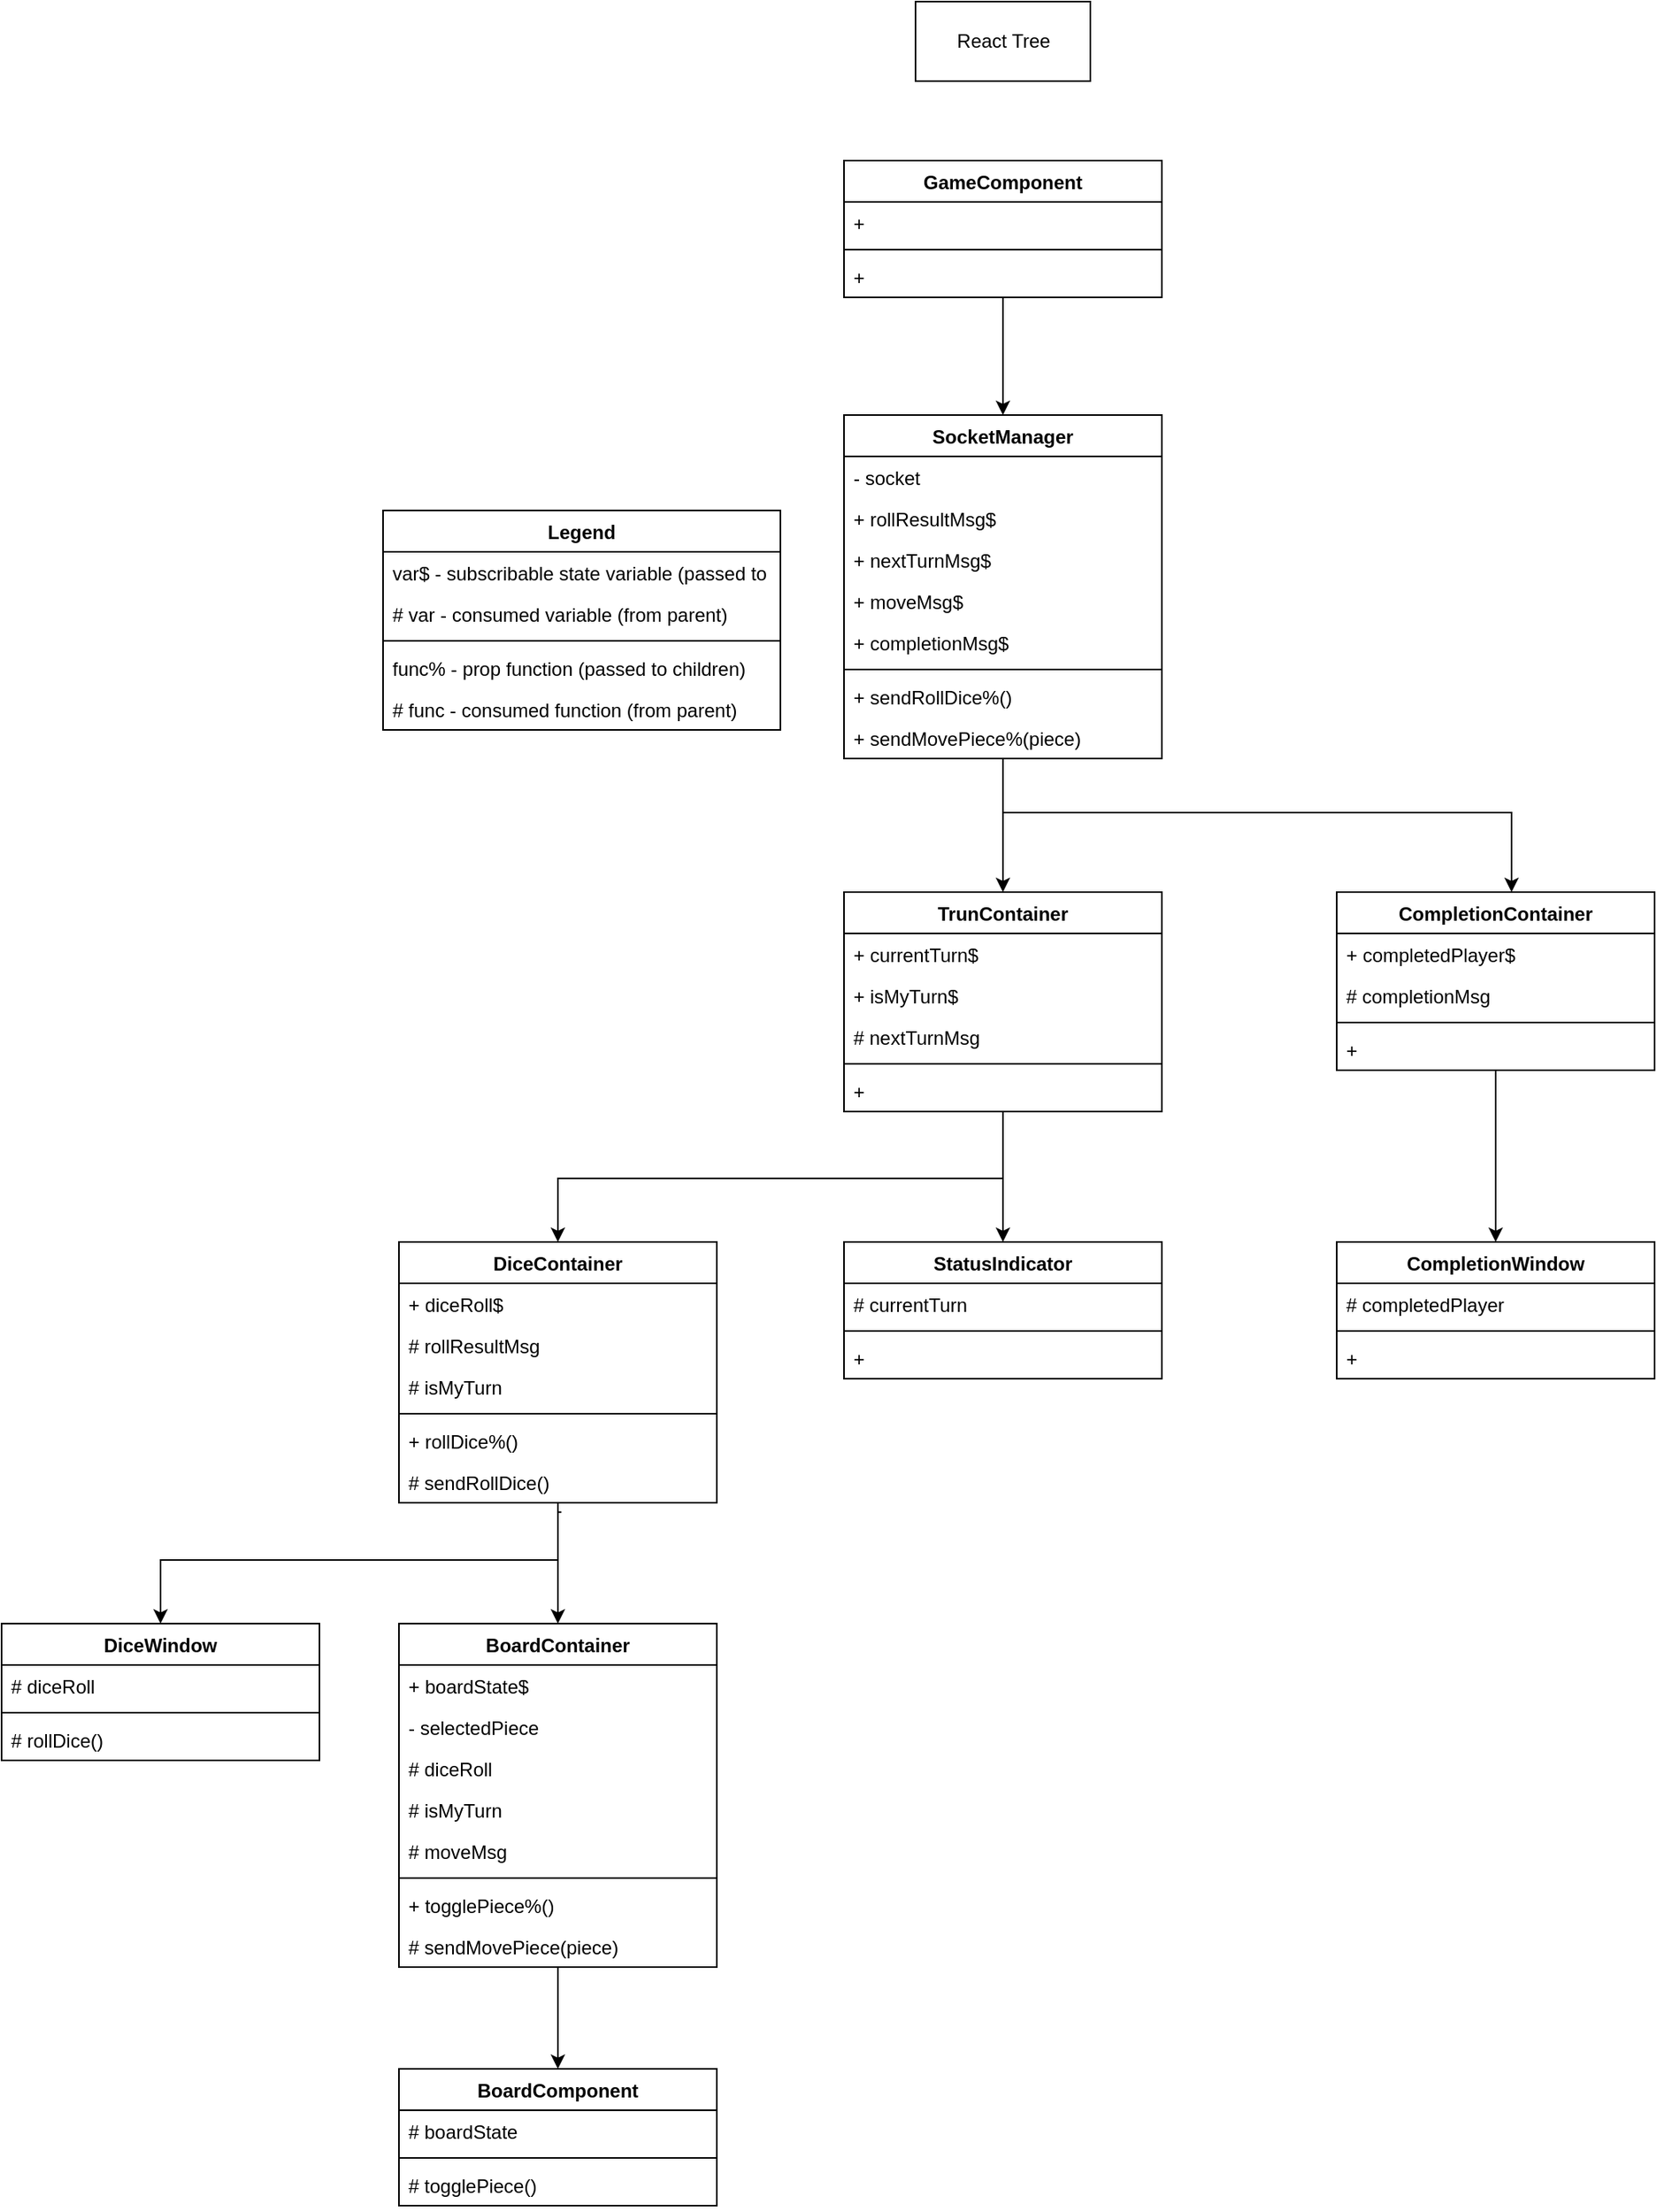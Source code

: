 <mxfile version="13.10.1" type="google"><diagram id="otmhKe-pUzpE846G0X8z" name="Page-1"><mxGraphModel dx="1127" dy="2028" grid="1" gridSize="10" guides="1" tooltips="1" connect="1" arrows="1" fold="1" page="1" pageScale="1" pageWidth="850" pageHeight="1100" math="0" shadow="0"><root><mxCell id="0"/><mxCell id="1" parent="0"/><mxCell id="4xNpJl428e2-B7W9zzdb-82" style="edgeStyle=orthogonalEdgeStyle;rounded=0;orthogonalLoop=1;jettySize=auto;html=1;" parent="1" source="4xNpJl428e2-B7W9zzdb-1" target="4xNpJl428e2-B7W9zzdb-9" edge="1"><mxGeometry relative="1" as="geometry"/></mxCell><mxCell id="4xNpJl428e2-B7W9zzdb-1" value="GameComponent" style="swimlane;fontStyle=1;align=center;verticalAlign=top;childLayout=stackLayout;horizontal=1;startSize=26;horizontalStack=0;resizeParent=1;resizeParentMax=0;resizeLast=0;collapsible=1;marginBottom=0;" parent="1" vertex="1"><mxGeometry x="1720" y="-320" width="200" height="86" as="geometry"/></mxCell><mxCell id="4xNpJl428e2-B7W9zzdb-2" value="+" style="text;strokeColor=none;fillColor=none;align=left;verticalAlign=top;spacingLeft=4;spacingRight=4;overflow=hidden;rotatable=0;points=[[0,0.5],[1,0.5]];portConstraint=eastwest;" parent="4xNpJl428e2-B7W9zzdb-1" vertex="1"><mxGeometry y="26" width="200" height="26" as="geometry"/></mxCell><mxCell id="4xNpJl428e2-B7W9zzdb-3" value="" style="line;strokeWidth=1;fillColor=none;align=left;verticalAlign=middle;spacingTop=-1;spacingLeft=3;spacingRight=3;rotatable=0;labelPosition=right;points=[];portConstraint=eastwest;" parent="4xNpJl428e2-B7W9zzdb-1" vertex="1"><mxGeometry y="52" width="200" height="8" as="geometry"/></mxCell><mxCell id="4xNpJl428e2-B7W9zzdb-4" value="+" style="text;strokeColor=none;fillColor=none;align=left;verticalAlign=top;spacingLeft=4;spacingRight=4;overflow=hidden;rotatable=0;points=[[0,0.5],[1,0.5]];portConstraint=eastwest;" parent="4xNpJl428e2-B7W9zzdb-1" vertex="1"><mxGeometry y="60" width="200" height="26" as="geometry"/></mxCell><mxCell id="4xNpJl428e2-B7W9zzdb-8" value="React Tree" style="html=1;" parent="1" vertex="1"><mxGeometry x="1765" y="-420" width="110" height="50" as="geometry"/></mxCell><mxCell id="4xNpJl428e2-B7W9zzdb-79" style="edgeStyle=orthogonalEdgeStyle;rounded=0;orthogonalLoop=1;jettySize=auto;html=1;entryX=0.5;entryY=0;entryDx=0;entryDy=0;" parent="1" source="4xNpJl428e2-B7W9zzdb-9" target="4xNpJl428e2-B7W9zzdb-68" edge="1"><mxGeometry relative="1" as="geometry"/></mxCell><mxCell id="4xNpJl428e2-B7W9zzdb-80" style="edgeStyle=orthogonalEdgeStyle;rounded=0;orthogonalLoop=1;jettySize=auto;html=1;" parent="1" source="4xNpJl428e2-B7W9zzdb-9" target="4xNpJl428e2-B7W9zzdb-45" edge="1"><mxGeometry relative="1" as="geometry"><Array as="points"><mxPoint x="1820" y="90"/><mxPoint x="2140" y="90"/></Array></mxGeometry></mxCell><mxCell id="4xNpJl428e2-B7W9zzdb-9" value="SocketManager" style="swimlane;fontStyle=1;align=center;verticalAlign=top;childLayout=stackLayout;horizontal=1;startSize=26;horizontalStack=0;resizeParent=1;resizeParentMax=0;resizeLast=0;collapsible=1;marginBottom=0;" parent="1" vertex="1"><mxGeometry x="1720" y="-160" width="200" height="216" as="geometry"/></mxCell><mxCell id="4xNpJl428e2-B7W9zzdb-10" value="- socket" style="text;strokeColor=none;fillColor=none;align=left;verticalAlign=top;spacingLeft=4;spacingRight=4;overflow=hidden;rotatable=0;points=[[0,0.5],[1,0.5]];portConstraint=eastwest;" parent="4xNpJl428e2-B7W9zzdb-9" vertex="1"><mxGeometry y="26" width="200" height="26" as="geometry"/></mxCell><mxCell id="4xNpJl428e2-B7W9zzdb-49" value="+ rollResultMsg$" style="text;strokeColor=none;fillColor=none;align=left;verticalAlign=top;spacingLeft=4;spacingRight=4;overflow=hidden;rotatable=0;points=[[0,0.5],[1,0.5]];portConstraint=eastwest;" parent="4xNpJl428e2-B7W9zzdb-9" vertex="1"><mxGeometry y="52" width="200" height="26" as="geometry"/></mxCell><mxCell id="4xNpJl428e2-B7W9zzdb-50" value="+ nextTurnMsg$" style="text;strokeColor=none;fillColor=none;align=left;verticalAlign=top;spacingLeft=4;spacingRight=4;overflow=hidden;rotatable=0;points=[[0,0.5],[1,0.5]];portConstraint=eastwest;" parent="4xNpJl428e2-B7W9zzdb-9" vertex="1"><mxGeometry y="78" width="200" height="26" as="geometry"/></mxCell><mxCell id="4xNpJl428e2-B7W9zzdb-51" value="+ moveMsg$" style="text;strokeColor=none;fillColor=none;align=left;verticalAlign=top;spacingLeft=4;spacingRight=4;overflow=hidden;rotatable=0;points=[[0,0.5],[1,0.5]];portConstraint=eastwest;" parent="4xNpJl428e2-B7W9zzdb-9" vertex="1"><mxGeometry y="104" width="200" height="26" as="geometry"/></mxCell><mxCell id="4xNpJl428e2-B7W9zzdb-52" value="+ completionMsg$" style="text;strokeColor=none;fillColor=none;align=left;verticalAlign=top;spacingLeft=4;spacingRight=4;overflow=hidden;rotatable=0;points=[[0,0.5],[1,0.5]];portConstraint=eastwest;" parent="4xNpJl428e2-B7W9zzdb-9" vertex="1"><mxGeometry y="130" width="200" height="26" as="geometry"/></mxCell><mxCell id="4xNpJl428e2-B7W9zzdb-11" value="" style="line;strokeWidth=1;fillColor=none;align=left;verticalAlign=middle;spacingTop=-1;spacingLeft=3;spacingRight=3;rotatable=0;labelPosition=right;points=[];portConstraint=eastwest;" parent="4xNpJl428e2-B7W9zzdb-9" vertex="1"><mxGeometry y="156" width="200" height="8" as="geometry"/></mxCell><mxCell id="4xNpJl428e2-B7W9zzdb-12" value="+ sendRollDice%()" style="text;strokeColor=none;fillColor=none;align=left;verticalAlign=top;spacingLeft=4;spacingRight=4;overflow=hidden;rotatable=0;points=[[0,0.5],[1,0.5]];portConstraint=eastwest;" parent="4xNpJl428e2-B7W9zzdb-9" vertex="1"><mxGeometry y="164" width="200" height="26" as="geometry"/></mxCell><mxCell id="4xNpJl428e2-B7W9zzdb-53" value="+ sendMovePiece%(piece)" style="text;strokeColor=none;fillColor=none;align=left;verticalAlign=top;spacingLeft=4;spacingRight=4;overflow=hidden;rotatable=0;points=[[0,0.5],[1,0.5]];portConstraint=eastwest;" parent="4xNpJl428e2-B7W9zzdb-9" vertex="1"><mxGeometry y="190" width="200" height="26" as="geometry"/></mxCell><mxCell id="4xNpJl428e2-B7W9zzdb-34" style="edgeStyle=orthogonalEdgeStyle;rounded=0;orthogonalLoop=1;jettySize=auto;html=1;" parent="1" source="4xNpJl428e2-B7W9zzdb-13" target="4xNpJl428e2-B7W9zzdb-28" edge="1"><mxGeometry relative="1" as="geometry"/></mxCell><mxCell id="4xNpJl428e2-B7W9zzdb-13" value="BoardContainer" style="swimlane;fontStyle=1;align=center;verticalAlign=top;childLayout=stackLayout;horizontal=1;startSize=26;horizontalStack=0;resizeParent=1;resizeParentMax=0;resizeLast=0;collapsible=1;marginBottom=0;" parent="1" vertex="1"><mxGeometry x="1440" y="600" width="200" height="216" as="geometry"/></mxCell><mxCell id="4xNpJl428e2-B7W9zzdb-14" value="+ boardState$&#10;" style="text;strokeColor=none;fillColor=none;align=left;verticalAlign=top;spacingLeft=4;spacingRight=4;overflow=hidden;rotatable=0;points=[[0,0.5],[1,0.5]];portConstraint=eastwest;" parent="4xNpJl428e2-B7W9zzdb-13" vertex="1"><mxGeometry y="26" width="200" height="26" as="geometry"/></mxCell><mxCell id="4xNpJl428e2-B7W9zzdb-65" value="- selectedPiece" style="text;strokeColor=none;fillColor=none;align=left;verticalAlign=top;spacingLeft=4;spacingRight=4;overflow=hidden;rotatable=0;points=[[0,0.5],[1,0.5]];portConstraint=eastwest;" parent="4xNpJl428e2-B7W9zzdb-13" vertex="1"><mxGeometry y="52" width="200" height="26" as="geometry"/></mxCell><mxCell id="4xNpJl428e2-B7W9zzdb-26" value="# diceRoll" style="text;strokeColor=none;fillColor=none;align=left;verticalAlign=top;spacingLeft=4;spacingRight=4;overflow=hidden;rotatable=0;points=[[0,0.5],[1,0.5]];portConstraint=eastwest;" parent="4xNpJl428e2-B7W9zzdb-13" vertex="1"><mxGeometry y="78" width="200" height="26" as="geometry"/></mxCell><mxCell id="4xNpJl428e2-B7W9zzdb-66" value="# isMyTurn" style="text;strokeColor=none;fillColor=none;align=left;verticalAlign=top;spacingLeft=4;spacingRight=4;overflow=hidden;rotatable=0;points=[[0,0.5],[1,0.5]];portConstraint=eastwest;" parent="4xNpJl428e2-B7W9zzdb-13" vertex="1"><mxGeometry y="104" width="200" height="26" as="geometry"/></mxCell><mxCell id="4xNpJl428e2-B7W9zzdb-77" value="# moveMsg" style="text;strokeColor=none;fillColor=none;align=left;verticalAlign=top;spacingLeft=4;spacingRight=4;overflow=hidden;rotatable=0;points=[[0,0.5],[1,0.5]];portConstraint=eastwest;" parent="4xNpJl428e2-B7W9zzdb-13" vertex="1"><mxGeometry y="130" width="200" height="26" as="geometry"/></mxCell><mxCell id="4xNpJl428e2-B7W9zzdb-15" value="" style="line;strokeWidth=1;fillColor=none;align=left;verticalAlign=middle;spacingTop=-1;spacingLeft=3;spacingRight=3;rotatable=0;labelPosition=right;points=[];portConstraint=eastwest;" parent="4xNpJl428e2-B7W9zzdb-13" vertex="1"><mxGeometry y="156" width="200" height="8" as="geometry"/></mxCell><mxCell id="4xNpJl428e2-B7W9zzdb-16" value="+ togglePiece%()" style="text;strokeColor=none;fillColor=none;align=left;verticalAlign=top;spacingLeft=4;spacingRight=4;overflow=hidden;rotatable=0;points=[[0,0.5],[1,0.5]];portConstraint=eastwest;" parent="4xNpJl428e2-B7W9zzdb-13" vertex="1"><mxGeometry y="164" width="200" height="26" as="geometry"/></mxCell><mxCell id="4xNpJl428e2-B7W9zzdb-64" value="# sendMovePiece(piece)" style="text;strokeColor=none;fillColor=none;align=left;verticalAlign=top;spacingLeft=4;spacingRight=4;overflow=hidden;rotatable=0;points=[[0,0.5],[1,0.5]];portConstraint=eastwest;" parent="4xNpJl428e2-B7W9zzdb-13" vertex="1"><mxGeometry y="190" width="200" height="26" as="geometry"/></mxCell><mxCell id="4xNpJl428e2-B7W9zzdb-21" style="edgeStyle=orthogonalEdgeStyle;rounded=0;orthogonalLoop=1;jettySize=auto;html=1;entryX=0.5;entryY=0;entryDx=0;entryDy=0;exitX=0.511;exitY=1.226;exitDx=0;exitDy=0;exitPerimeter=0;" parent="1" source="4xNpJl428e2-B7W9zzdb-56" target="4xNpJl428e2-B7W9zzdb-13" edge="1"><mxGeometry relative="1" as="geometry"><Array as="points"><mxPoint x="1540" y="530"/></Array></mxGeometry></mxCell><mxCell id="4xNpJl428e2-B7W9zzdb-35" style="edgeStyle=orthogonalEdgeStyle;rounded=0;orthogonalLoop=1;jettySize=auto;html=1;" parent="1" source="4xNpJl428e2-B7W9zzdb-17" target="4xNpJl428e2-B7W9zzdb-22" edge="1"><mxGeometry relative="1" as="geometry"><Array as="points"><mxPoint x="1540" y="560"/><mxPoint x="1290" y="560"/></Array></mxGeometry></mxCell><mxCell id="4xNpJl428e2-B7W9zzdb-17" value="DiceContainer" style="swimlane;fontStyle=1;align=center;verticalAlign=top;childLayout=stackLayout;horizontal=1;startSize=26;horizontalStack=0;resizeParent=1;resizeParentMax=0;resizeLast=0;collapsible=1;marginBottom=0;" parent="1" vertex="1"><mxGeometry x="1440" y="360" width="200" height="164" as="geometry"/></mxCell><mxCell id="4xNpJl428e2-B7W9zzdb-18" value="+ diceRoll$" style="text;strokeColor=none;fillColor=none;align=left;verticalAlign=top;spacingLeft=4;spacingRight=4;overflow=hidden;rotatable=0;points=[[0,0.5],[1,0.5]];portConstraint=eastwest;" parent="4xNpJl428e2-B7W9zzdb-17" vertex="1"><mxGeometry y="26" width="200" height="26" as="geometry"/></mxCell><mxCell id="4xNpJl428e2-B7W9zzdb-54" value="# rollResultMsg" style="text;strokeColor=none;fillColor=none;align=left;verticalAlign=top;spacingLeft=4;spacingRight=4;overflow=hidden;rotatable=0;points=[[0,0.5],[1,0.5]];portConstraint=eastwest;" parent="4xNpJl428e2-B7W9zzdb-17" vertex="1"><mxGeometry y="52" width="200" height="26" as="geometry"/></mxCell><mxCell id="4xNpJl428e2-B7W9zzdb-74" value="# isMyTurn" style="text;strokeColor=none;fillColor=none;align=left;verticalAlign=top;spacingLeft=4;spacingRight=4;overflow=hidden;rotatable=0;points=[[0,0.5],[1,0.5]];portConstraint=eastwest;" parent="4xNpJl428e2-B7W9zzdb-17" vertex="1"><mxGeometry y="78" width="200" height="26" as="geometry"/></mxCell><mxCell id="4xNpJl428e2-B7W9zzdb-19" value="" style="line;strokeWidth=1;fillColor=none;align=left;verticalAlign=middle;spacingTop=-1;spacingLeft=3;spacingRight=3;rotatable=0;labelPosition=right;points=[];portConstraint=eastwest;" parent="4xNpJl428e2-B7W9zzdb-17" vertex="1"><mxGeometry y="104" width="200" height="8" as="geometry"/></mxCell><mxCell id="4xNpJl428e2-B7W9zzdb-20" value="+ rollDice%()" style="text;strokeColor=none;fillColor=none;align=left;verticalAlign=top;spacingLeft=4;spacingRight=4;overflow=hidden;rotatable=0;points=[[0,0.5],[1,0.5]];portConstraint=eastwest;" parent="4xNpJl428e2-B7W9zzdb-17" vertex="1"><mxGeometry y="112" width="200" height="26" as="geometry"/></mxCell><mxCell id="4xNpJl428e2-B7W9zzdb-56" value="# sendRollDice()" style="text;strokeColor=none;fillColor=none;align=left;verticalAlign=top;spacingLeft=4;spacingRight=4;overflow=hidden;rotatable=0;points=[[0,0.5],[1,0.5]];portConstraint=eastwest;" parent="4xNpJl428e2-B7W9zzdb-17" vertex="1"><mxGeometry y="138" width="200" height="26" as="geometry"/></mxCell><mxCell id="4xNpJl428e2-B7W9zzdb-22" value="DiceWindow" style="swimlane;fontStyle=1;align=center;verticalAlign=top;childLayout=stackLayout;horizontal=1;startSize=26;horizontalStack=0;resizeParent=1;resizeParentMax=0;resizeLast=0;collapsible=1;marginBottom=0;" parent="1" vertex="1"><mxGeometry x="1190" y="600" width="200" height="86" as="geometry"/></mxCell><mxCell id="4xNpJl428e2-B7W9zzdb-23" value="# diceRoll" style="text;strokeColor=none;fillColor=none;align=left;verticalAlign=top;spacingLeft=4;spacingRight=4;overflow=hidden;rotatable=0;points=[[0,0.5],[1,0.5]];portConstraint=eastwest;" parent="4xNpJl428e2-B7W9zzdb-22" vertex="1"><mxGeometry y="26" width="200" height="26" as="geometry"/></mxCell><mxCell id="4xNpJl428e2-B7W9zzdb-24" value="" style="line;strokeWidth=1;fillColor=none;align=left;verticalAlign=middle;spacingTop=-1;spacingLeft=3;spacingRight=3;rotatable=0;labelPosition=right;points=[];portConstraint=eastwest;" parent="4xNpJl428e2-B7W9zzdb-22" vertex="1"><mxGeometry y="52" width="200" height="8" as="geometry"/></mxCell><mxCell id="4xNpJl428e2-B7W9zzdb-25" value="# rollDice()" style="text;strokeColor=none;fillColor=none;align=left;verticalAlign=top;spacingLeft=4;spacingRight=4;overflow=hidden;rotatable=0;points=[[0,0.5],[1,0.5]];portConstraint=eastwest;" parent="4xNpJl428e2-B7W9zzdb-22" vertex="1"><mxGeometry y="60" width="200" height="26" as="geometry"/></mxCell><mxCell id="4xNpJl428e2-B7W9zzdb-28" value="BoardComponent" style="swimlane;fontStyle=1;align=center;verticalAlign=top;childLayout=stackLayout;horizontal=1;startSize=26;horizontalStack=0;resizeParent=1;resizeParentMax=0;resizeLast=0;collapsible=1;marginBottom=0;" parent="1" vertex="1"><mxGeometry x="1440" y="880" width="200" height="86" as="geometry"/></mxCell><mxCell id="4xNpJl428e2-B7W9zzdb-29" value="# boardState&#10;" style="text;strokeColor=none;fillColor=none;align=left;verticalAlign=top;spacingLeft=4;spacingRight=4;overflow=hidden;rotatable=0;points=[[0,0.5],[1,0.5]];portConstraint=eastwest;" parent="4xNpJl428e2-B7W9zzdb-28" vertex="1"><mxGeometry y="26" width="200" height="26" as="geometry"/></mxCell><mxCell id="4xNpJl428e2-B7W9zzdb-31" value="" style="line;strokeWidth=1;fillColor=none;align=left;verticalAlign=middle;spacingTop=-1;spacingLeft=3;spacingRight=3;rotatable=0;labelPosition=right;points=[];portConstraint=eastwest;" parent="4xNpJl428e2-B7W9zzdb-28" vertex="1"><mxGeometry y="52" width="200" height="8" as="geometry"/></mxCell><mxCell id="4xNpJl428e2-B7W9zzdb-32" value="# togglePiece()" style="text;strokeColor=none;fillColor=none;align=left;verticalAlign=top;spacingLeft=4;spacingRight=4;overflow=hidden;rotatable=0;points=[[0,0.5],[1,0.5]];portConstraint=eastwest;" parent="4xNpJl428e2-B7W9zzdb-28" vertex="1"><mxGeometry y="60" width="200" height="26" as="geometry"/></mxCell><mxCell id="4xNpJl428e2-B7W9zzdb-40" value="StatusIndicator" style="swimlane;fontStyle=1;align=center;verticalAlign=top;childLayout=stackLayout;horizontal=1;startSize=26;horizontalStack=0;resizeParent=1;resizeParentMax=0;resizeLast=0;collapsible=1;marginBottom=0;" parent="1" vertex="1"><mxGeometry x="1720" y="360" width="200" height="86" as="geometry"/></mxCell><mxCell id="4xNpJl428e2-B7W9zzdb-41" value="# currentTurn" style="text;strokeColor=none;fillColor=none;align=left;verticalAlign=top;spacingLeft=4;spacingRight=4;overflow=hidden;rotatable=0;points=[[0,0.5],[1,0.5]];portConstraint=eastwest;" parent="4xNpJl428e2-B7W9zzdb-40" vertex="1"><mxGeometry y="26" width="200" height="26" as="geometry"/></mxCell><mxCell id="4xNpJl428e2-B7W9zzdb-42" value="" style="line;strokeWidth=1;fillColor=none;align=left;verticalAlign=middle;spacingTop=-1;spacingLeft=3;spacingRight=3;rotatable=0;labelPosition=right;points=[];portConstraint=eastwest;" parent="4xNpJl428e2-B7W9zzdb-40" vertex="1"><mxGeometry y="52" width="200" height="8" as="geometry"/></mxCell><mxCell id="4xNpJl428e2-B7W9zzdb-43" value="+" style="text;strokeColor=none;fillColor=none;align=left;verticalAlign=top;spacingLeft=4;spacingRight=4;overflow=hidden;rotatable=0;points=[[0,0.5],[1,0.5]];portConstraint=eastwest;" parent="4xNpJl428e2-B7W9zzdb-40" vertex="1"><mxGeometry y="60" width="200" height="26" as="geometry"/></mxCell><mxCell id="4xNpJl428e2-B7W9zzdb-63" style="edgeStyle=orthogonalEdgeStyle;rounded=0;orthogonalLoop=1;jettySize=auto;html=1;entryX=0.5;entryY=0;entryDx=0;entryDy=0;" parent="1" source="4xNpJl428e2-B7W9zzdb-45" target="4xNpJl428e2-B7W9zzdb-57" edge="1"><mxGeometry relative="1" as="geometry"/></mxCell><mxCell id="4xNpJl428e2-B7W9zzdb-45" value="CompletionContainer" style="swimlane;fontStyle=1;align=center;verticalAlign=top;childLayout=stackLayout;horizontal=1;startSize=26;horizontalStack=0;resizeParent=1;resizeParentMax=0;resizeLast=0;collapsible=1;marginBottom=0;" parent="1" vertex="1"><mxGeometry x="2030" y="140" width="200" height="112" as="geometry"/></mxCell><mxCell id="4xNpJl428e2-B7W9zzdb-46" value="+ completedPlayer$" style="text;strokeColor=none;fillColor=none;align=left;verticalAlign=top;spacingLeft=4;spacingRight=4;overflow=hidden;rotatable=0;points=[[0,0.5],[1,0.5]];portConstraint=eastwest;" parent="4xNpJl428e2-B7W9zzdb-45" vertex="1"><mxGeometry y="26" width="200" height="26" as="geometry"/></mxCell><mxCell id="4xNpJl428e2-B7W9zzdb-61" value="# completionMsg" style="text;strokeColor=none;fillColor=none;align=left;verticalAlign=top;spacingLeft=4;spacingRight=4;overflow=hidden;rotatable=0;points=[[0,0.5],[1,0.5]];portConstraint=eastwest;" parent="4xNpJl428e2-B7W9zzdb-45" vertex="1"><mxGeometry y="52" width="200" height="26" as="geometry"/></mxCell><mxCell id="4xNpJl428e2-B7W9zzdb-47" value="" style="line;strokeWidth=1;fillColor=none;align=left;verticalAlign=middle;spacingTop=-1;spacingLeft=3;spacingRight=3;rotatable=0;labelPosition=right;points=[];portConstraint=eastwest;" parent="4xNpJl428e2-B7W9zzdb-45" vertex="1"><mxGeometry y="78" width="200" height="8" as="geometry"/></mxCell><mxCell id="4xNpJl428e2-B7W9zzdb-48" value="+" style="text;strokeColor=none;fillColor=none;align=left;verticalAlign=top;spacingLeft=4;spacingRight=4;overflow=hidden;rotatable=0;points=[[0,0.5],[1,0.5]];portConstraint=eastwest;" parent="4xNpJl428e2-B7W9zzdb-45" vertex="1"><mxGeometry y="86" width="200" height="26" as="geometry"/></mxCell><mxCell id="4xNpJl428e2-B7W9zzdb-57" value="CompletionWindow" style="swimlane;fontStyle=1;align=center;verticalAlign=top;childLayout=stackLayout;horizontal=1;startSize=26;horizontalStack=0;resizeParent=1;resizeParentMax=0;resizeLast=0;collapsible=1;marginBottom=0;" parent="1" vertex="1"><mxGeometry x="2030" y="360" width="200" height="86" as="geometry"/></mxCell><mxCell id="4xNpJl428e2-B7W9zzdb-58" value="# completedPlayer" style="text;strokeColor=none;fillColor=none;align=left;verticalAlign=top;spacingLeft=4;spacingRight=4;overflow=hidden;rotatable=0;points=[[0,0.5],[1,0.5]];portConstraint=eastwest;" parent="4xNpJl428e2-B7W9zzdb-57" vertex="1"><mxGeometry y="26" width="200" height="26" as="geometry"/></mxCell><mxCell id="4xNpJl428e2-B7W9zzdb-59" value="" style="line;strokeWidth=1;fillColor=none;align=left;verticalAlign=middle;spacingTop=-1;spacingLeft=3;spacingRight=3;rotatable=0;labelPosition=right;points=[];portConstraint=eastwest;" parent="4xNpJl428e2-B7W9zzdb-57" vertex="1"><mxGeometry y="52" width="200" height="8" as="geometry"/></mxCell><mxCell id="4xNpJl428e2-B7W9zzdb-60" value="+" style="text;strokeColor=none;fillColor=none;align=left;verticalAlign=top;spacingLeft=4;spacingRight=4;overflow=hidden;rotatable=0;points=[[0,0.5],[1,0.5]];portConstraint=eastwest;" parent="4xNpJl428e2-B7W9zzdb-57" vertex="1"><mxGeometry y="60" width="200" height="26" as="geometry"/></mxCell><mxCell id="4xNpJl428e2-B7W9zzdb-73" style="edgeStyle=orthogonalEdgeStyle;rounded=0;orthogonalLoop=1;jettySize=auto;html=1;" parent="1" source="4xNpJl428e2-B7W9zzdb-68" target="4xNpJl428e2-B7W9zzdb-40" edge="1"><mxGeometry relative="1" as="geometry"/></mxCell><mxCell id="4xNpJl428e2-B7W9zzdb-78" style="edgeStyle=orthogonalEdgeStyle;rounded=0;orthogonalLoop=1;jettySize=auto;html=1;entryX=0.5;entryY=0;entryDx=0;entryDy=0;" parent="1" source="4xNpJl428e2-B7W9zzdb-68" target="4xNpJl428e2-B7W9zzdb-17" edge="1"><mxGeometry relative="1" as="geometry"><Array as="points"><mxPoint x="1820" y="320"/><mxPoint x="1540" y="320"/></Array></mxGeometry></mxCell><mxCell id="4xNpJl428e2-B7W9zzdb-68" value="TrunContainer" style="swimlane;fontStyle=1;align=center;verticalAlign=top;childLayout=stackLayout;horizontal=1;startSize=26;horizontalStack=0;resizeParent=1;resizeParentMax=0;resizeLast=0;collapsible=1;marginBottom=0;" parent="1" vertex="1"><mxGeometry x="1720" y="140" width="200" height="138" as="geometry"/></mxCell><mxCell id="4xNpJl428e2-B7W9zzdb-69" value="+ currentTurn$" style="text;strokeColor=none;fillColor=none;align=left;verticalAlign=top;spacingLeft=4;spacingRight=4;overflow=hidden;rotatable=0;points=[[0,0.5],[1,0.5]];portConstraint=eastwest;" parent="4xNpJl428e2-B7W9zzdb-68" vertex="1"><mxGeometry y="26" width="200" height="26" as="geometry"/></mxCell><mxCell id="4xNpJl428e2-B7W9zzdb-72" value="+ isMyTurn$" style="text;strokeColor=none;fillColor=none;align=left;verticalAlign=top;spacingLeft=4;spacingRight=4;overflow=hidden;rotatable=0;points=[[0,0.5],[1,0.5]];portConstraint=eastwest;" parent="4xNpJl428e2-B7W9zzdb-68" vertex="1"><mxGeometry y="52" width="200" height="26" as="geometry"/></mxCell><mxCell id="4xNpJl428e2-B7W9zzdb-76" value="# nextTurnMsg" style="text;strokeColor=none;fillColor=none;align=left;verticalAlign=top;spacingLeft=4;spacingRight=4;overflow=hidden;rotatable=0;points=[[0,0.5],[1,0.5]];portConstraint=eastwest;" parent="4xNpJl428e2-B7W9zzdb-68" vertex="1"><mxGeometry y="78" width="200" height="26" as="geometry"/></mxCell><mxCell id="4xNpJl428e2-B7W9zzdb-70" value="" style="line;strokeWidth=1;fillColor=none;align=left;verticalAlign=middle;spacingTop=-1;spacingLeft=3;spacingRight=3;rotatable=0;labelPosition=right;points=[];portConstraint=eastwest;" parent="4xNpJl428e2-B7W9zzdb-68" vertex="1"><mxGeometry y="104" width="200" height="8" as="geometry"/></mxCell><mxCell id="4xNpJl428e2-B7W9zzdb-71" value="+" style="text;strokeColor=none;fillColor=none;align=left;verticalAlign=top;spacingLeft=4;spacingRight=4;overflow=hidden;rotatable=0;points=[[0,0.5],[1,0.5]];portConstraint=eastwest;" parent="4xNpJl428e2-B7W9zzdb-68" vertex="1"><mxGeometry y="112" width="200" height="26" as="geometry"/></mxCell><mxCell id="4xNpJl428e2-B7W9zzdb-84" value="Legend" style="swimlane;fontStyle=1;align=center;verticalAlign=top;childLayout=stackLayout;horizontal=1;startSize=26;horizontalStack=0;resizeParent=1;resizeParentMax=0;resizeLast=0;collapsible=1;marginBottom=0;" parent="1" vertex="1"><mxGeometry x="1430" y="-100" width="250" height="138" as="geometry"/></mxCell><mxCell id="4xNpJl428e2-B7W9zzdb-85" value="var$ - subscribable state variable (passed to children)" style="text;strokeColor=none;fillColor=none;align=left;verticalAlign=top;spacingLeft=4;spacingRight=4;overflow=hidden;rotatable=0;points=[[0,0.5],[1,0.5]];portConstraint=eastwest;" parent="4xNpJl428e2-B7W9zzdb-84" vertex="1"><mxGeometry y="26" width="250" height="26" as="geometry"/></mxCell><mxCell id="4xNpJl428e2-B7W9zzdb-88" value="# var - consumed variable (from parent)" style="text;strokeColor=none;fillColor=none;align=left;verticalAlign=top;spacingLeft=4;spacingRight=4;overflow=hidden;rotatable=0;points=[[0,0.5],[1,0.5]];portConstraint=eastwest;" parent="4xNpJl428e2-B7W9zzdb-84" vertex="1"><mxGeometry y="52" width="250" height="26" as="geometry"/></mxCell><mxCell id="4xNpJl428e2-B7W9zzdb-86" value="" style="line;strokeWidth=1;fillColor=none;align=left;verticalAlign=middle;spacingTop=-1;spacingLeft=3;spacingRight=3;rotatable=0;labelPosition=right;points=[];portConstraint=eastwest;" parent="4xNpJl428e2-B7W9zzdb-84" vertex="1"><mxGeometry y="78" width="250" height="8" as="geometry"/></mxCell><mxCell id="4xNpJl428e2-B7W9zzdb-87" value="func% - prop function (passed to children)" style="text;strokeColor=none;fillColor=none;align=left;verticalAlign=top;spacingLeft=4;spacingRight=4;overflow=hidden;rotatable=0;points=[[0,0.5],[1,0.5]];portConstraint=eastwest;" parent="4xNpJl428e2-B7W9zzdb-84" vertex="1"><mxGeometry y="86" width="250" height="26" as="geometry"/></mxCell><mxCell id="4xNpJl428e2-B7W9zzdb-89" value="# func - consumed function (from parent)" style="text;strokeColor=none;fillColor=none;align=left;verticalAlign=top;spacingLeft=4;spacingRight=4;overflow=hidden;rotatable=0;points=[[0,0.5],[1,0.5]];portConstraint=eastwest;" parent="4xNpJl428e2-B7W9zzdb-84" vertex="1"><mxGeometry y="112" width="250" height="26" as="geometry"/></mxCell></root></mxGraphModel></diagram></mxfile>
